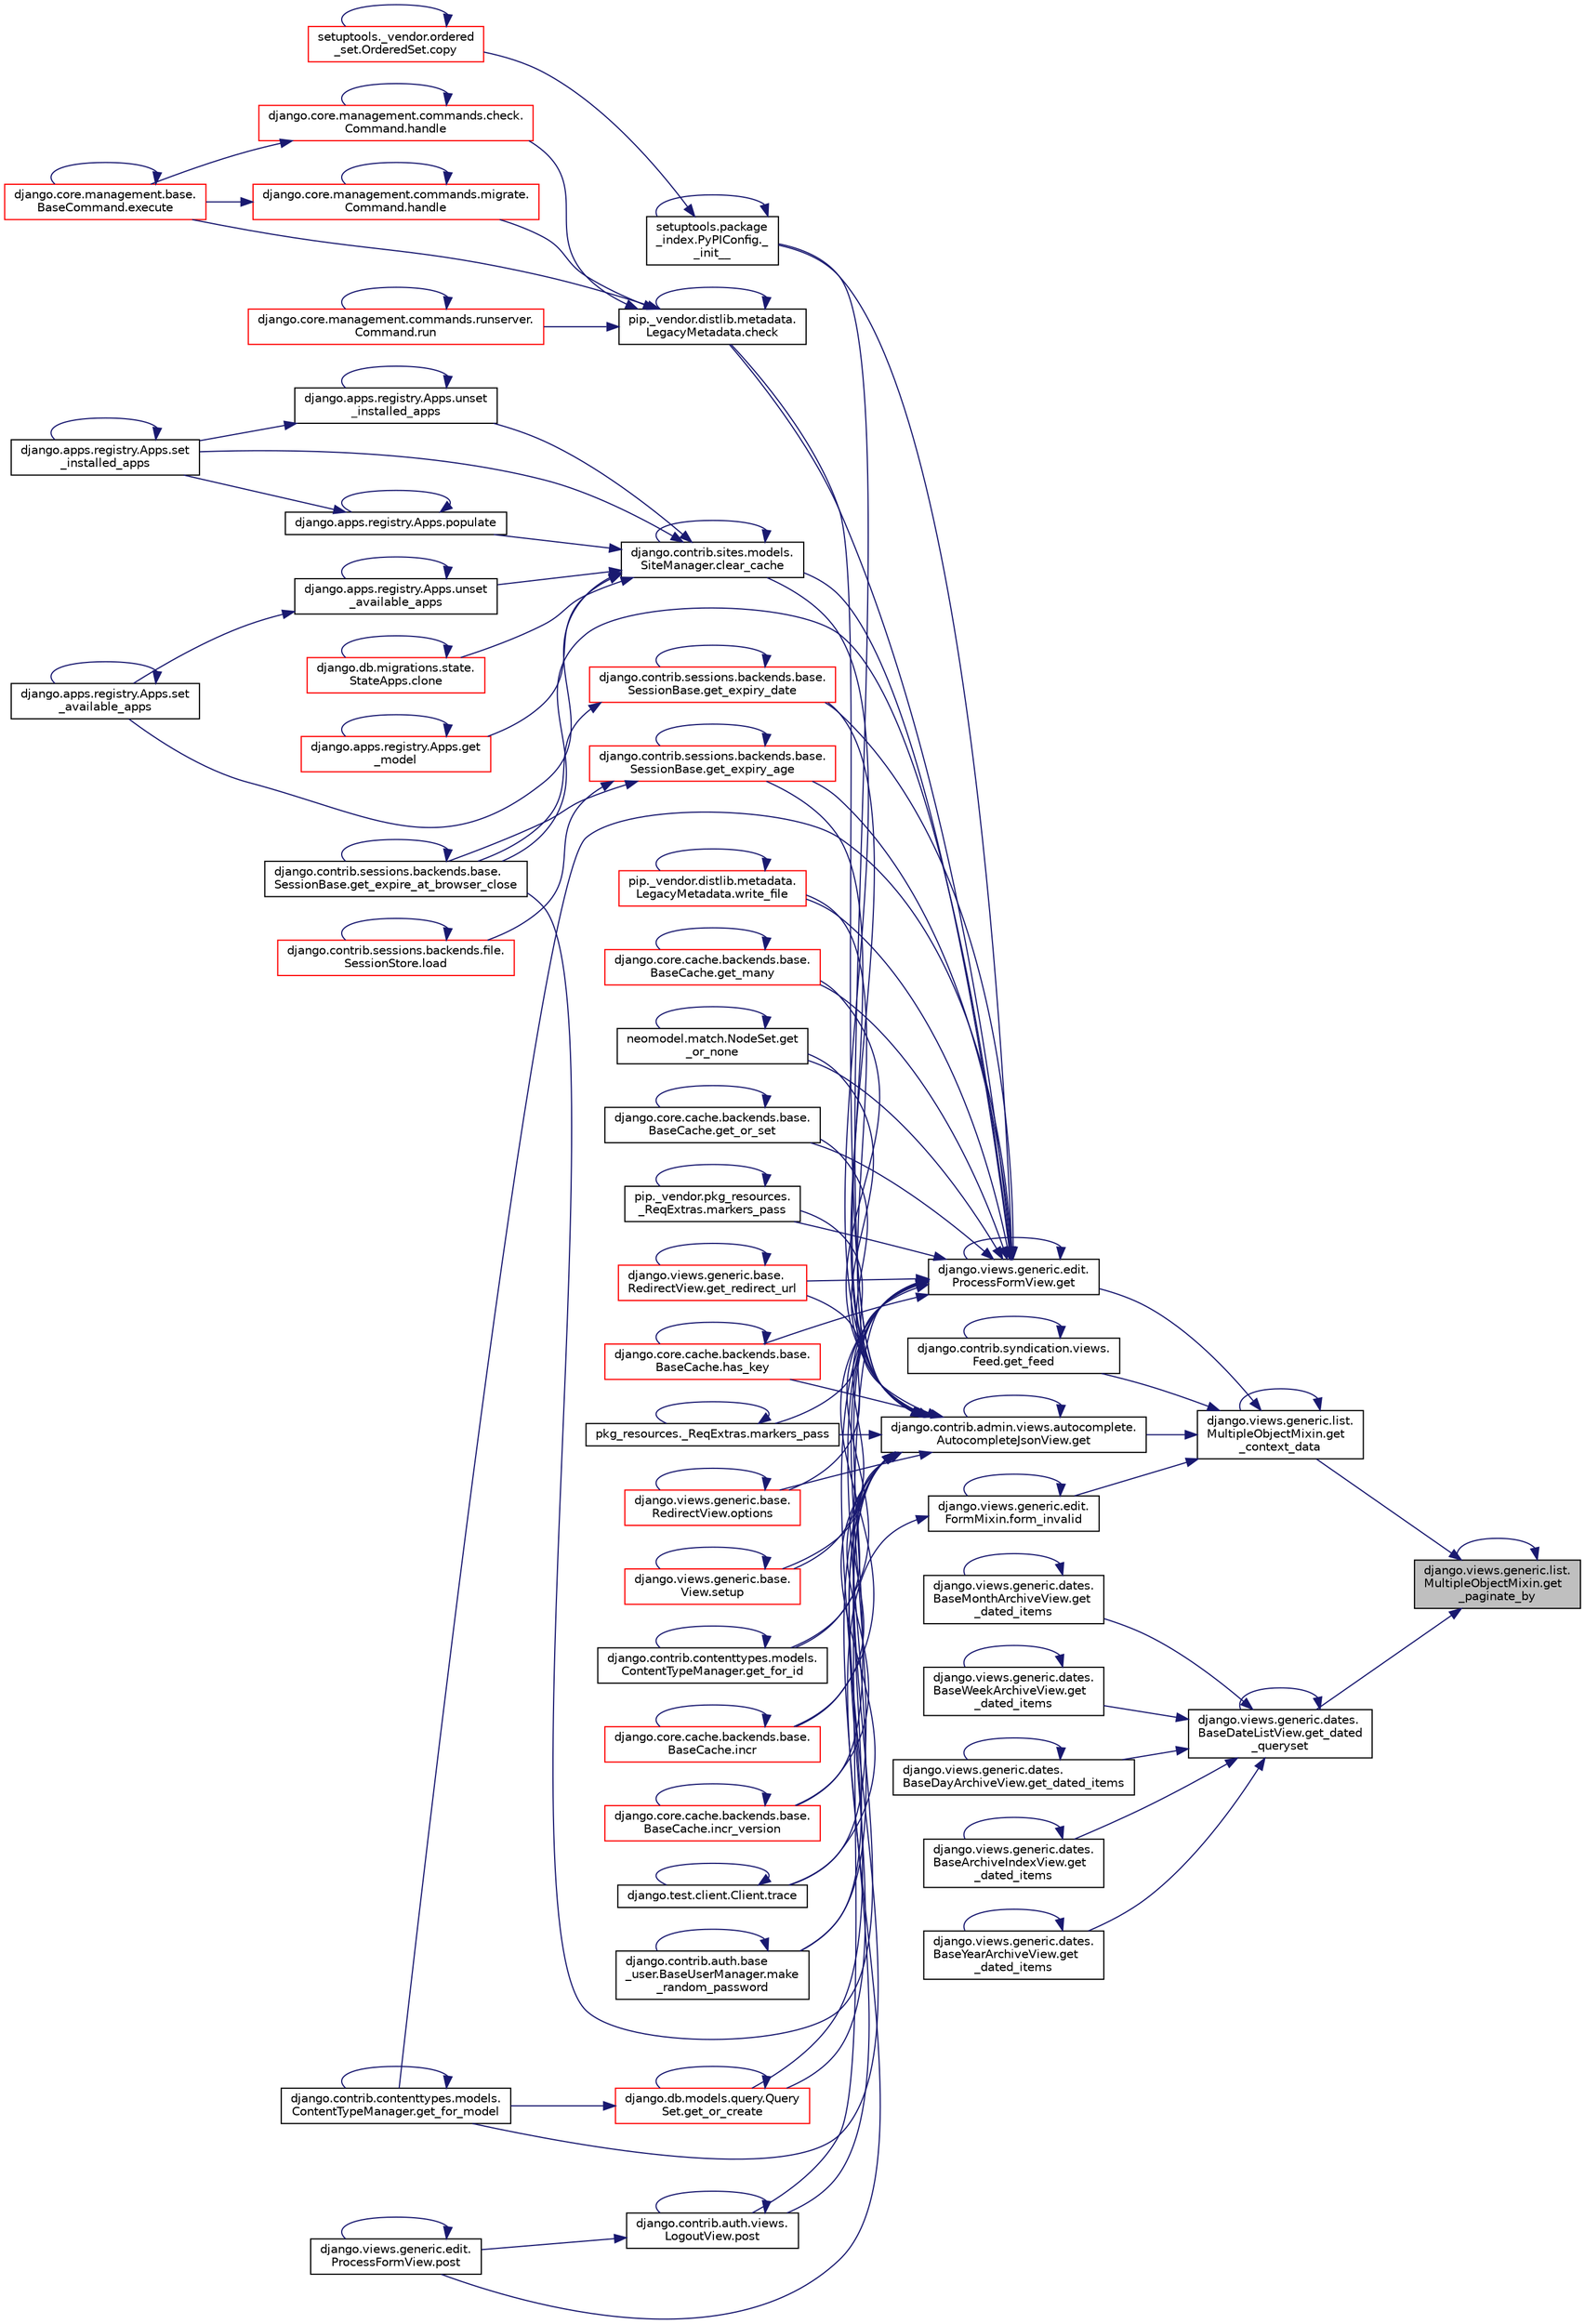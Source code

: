digraph "django.views.generic.list.MultipleObjectMixin.get_paginate_by"
{
 // LATEX_PDF_SIZE
  edge [fontname="Helvetica",fontsize="10",labelfontname="Helvetica",labelfontsize="10"];
  node [fontname="Helvetica",fontsize="10",shape=record];
  rankdir="RL";
  Node1 [label="django.views.generic.list.\lMultipleObjectMixin.get\l_paginate_by",height=0.2,width=0.4,color="black", fillcolor="grey75", style="filled", fontcolor="black",tooltip=" "];
  Node1 -> Node2 [dir="back",color="midnightblue",fontsize="10",style="solid",fontname="Helvetica"];
  Node2 [label="django.views.generic.list.\lMultipleObjectMixin.get\l_context_data",height=0.2,width=0.4,color="black", fillcolor="white", style="filled",URL="$dc/db8/classdjango_1_1views_1_1generic_1_1list_1_1_multiple_object_mixin.html#a389901a82eab25cb00cfaff36388c6f9",tooltip=" "];
  Node2 -> Node3 [dir="back",color="midnightblue",fontsize="10",style="solid",fontname="Helvetica"];
  Node3 [label="django.views.generic.edit.\lFormMixin.form_invalid",height=0.2,width=0.4,color="black", fillcolor="white", style="filled",URL="$df/d6a/classdjango_1_1views_1_1generic_1_1edit_1_1_form_mixin.html#acc21425d2ffe525372b89a2ed6897e06",tooltip=" "];
  Node3 -> Node3 [dir="back",color="midnightblue",fontsize="10",style="solid",fontname="Helvetica"];
  Node3 -> Node4 [dir="back",color="midnightblue",fontsize="10",style="solid",fontname="Helvetica"];
  Node4 [label="django.views.generic.edit.\lProcessFormView.post",height=0.2,width=0.4,color="black", fillcolor="white", style="filled",URL="$d1/d13/classdjango_1_1views_1_1generic_1_1edit_1_1_process_form_view.html#ab816695bc1e6677bc07ce473851547bb",tooltip=" "];
  Node4 -> Node4 [dir="back",color="midnightblue",fontsize="10",style="solid",fontname="Helvetica"];
  Node2 -> Node5 [dir="back",color="midnightblue",fontsize="10",style="solid",fontname="Helvetica"];
  Node5 [label="django.contrib.admin.views.autocomplete.\lAutocompleteJsonView.get",height=0.2,width=0.4,color="black", fillcolor="white", style="filled",URL="$d5/d24/classdjango_1_1contrib_1_1admin_1_1views_1_1autocomplete_1_1_autocomplete_json_view.html#a332059b5057dd0960d3198ebece79667",tooltip=" "];
  Node5 -> Node6 [dir="back",color="midnightblue",fontsize="10",style="solid",fontname="Helvetica"];
  Node6 [label="setuptools.package\l_index.PyPIConfig._\l_init__",height=0.2,width=0.4,color="black", fillcolor="white", style="filled",URL="$d3/d47/classsetuptools_1_1package__index_1_1_py_p_i_config.html#a32593240a32dc851f55b82f1abebbc86",tooltip=" "];
  Node6 -> Node6 [dir="back",color="midnightblue",fontsize="10",style="solid",fontname="Helvetica"];
  Node6 -> Node7 [dir="back",color="midnightblue",fontsize="10",style="solid",fontname="Helvetica"];
  Node7 [label="setuptools._vendor.ordered\l_set.OrderedSet.copy",height=0.2,width=0.4,color="red", fillcolor="white", style="filled",URL="$d0/d40/classsetuptools_1_1__vendor_1_1ordered__set_1_1_ordered_set.html#a84224c403039b9dac5d2794d85073053",tooltip=" "];
  Node7 -> Node7 [dir="back",color="midnightblue",fontsize="10",style="solid",fontname="Helvetica"];
  Node5 -> Node241 [dir="back",color="midnightblue",fontsize="10",style="solid",fontname="Helvetica"];
  Node241 [label="pip._vendor.distlib.metadata.\lLegacyMetadata.check",height=0.2,width=0.4,color="black", fillcolor="white", style="filled",URL="$d3/dc5/classpip_1_1__vendor_1_1distlib_1_1metadata_1_1_legacy_metadata.html#a28132a5947764193c9e166d3fe8281c9",tooltip=" "];
  Node241 -> Node241 [dir="back",color="midnightblue",fontsize="10",style="solid",fontname="Helvetica"];
  Node241 -> Node34 [dir="back",color="midnightblue",fontsize="10",style="solid",fontname="Helvetica"];
  Node34 [label="django.core.management.base.\lBaseCommand.execute",height=0.2,width=0.4,color="red", fillcolor="white", style="filled",URL="$db/da3/classdjango_1_1core_1_1management_1_1base_1_1_base_command.html#a900029c213c1456bbd6f8e5b8ead2201",tooltip=" "];
  Node34 -> Node34 [dir="back",color="midnightblue",fontsize="10",style="solid",fontname="Helvetica"];
  Node241 -> Node242 [dir="back",color="midnightblue",fontsize="10",style="solid",fontname="Helvetica"];
  Node242 [label="django.core.management.commands.check.\lCommand.handle",height=0.2,width=0.4,color="red", fillcolor="white", style="filled",URL="$d0/d9d/classdjango_1_1core_1_1management_1_1commands_1_1check_1_1_command.html#a8121c351a8dacf92a6b7f022fb026263",tooltip=" "];
  Node242 -> Node34 [dir="back",color="midnightblue",fontsize="10",style="solid",fontname="Helvetica"];
  Node242 -> Node242 [dir="back",color="midnightblue",fontsize="10",style="solid",fontname="Helvetica"];
  Node241 -> Node243 [dir="back",color="midnightblue",fontsize="10",style="solid",fontname="Helvetica"];
  Node243 [label="django.core.management.commands.migrate.\lCommand.handle",height=0.2,width=0.4,color="red", fillcolor="white", style="filled",URL="$d2/d48/classdjango_1_1core_1_1management_1_1commands_1_1migrate_1_1_command.html#a0a514c50c496fa64329ee697cc56a11a",tooltip=" "];
  Node243 -> Node34 [dir="back",color="midnightblue",fontsize="10",style="solid",fontname="Helvetica"];
  Node243 -> Node243 [dir="back",color="midnightblue",fontsize="10",style="solid",fontname="Helvetica"];
  Node241 -> Node244 [dir="back",color="midnightblue",fontsize="10",style="solid",fontname="Helvetica"];
  Node244 [label="django.core.management.commands.runserver.\lCommand.run",height=0.2,width=0.4,color="red", fillcolor="white", style="filled",URL="$d7/de0/classdjango_1_1core_1_1management_1_1commands_1_1runserver_1_1_command.html#ab43840ec0576714b83052b45f07663d2",tooltip=" "];
  Node244 -> Node244 [dir="back",color="midnightblue",fontsize="10",style="solid",fontname="Helvetica"];
  Node5 -> Node245 [dir="back",color="midnightblue",fontsize="10",style="solid",fontname="Helvetica"];
  Node245 [label="django.contrib.sites.models.\lSiteManager.clear_cache",height=0.2,width=0.4,color="black", fillcolor="white", style="filled",URL="$d9/d9e/classdjango_1_1contrib_1_1sites_1_1models_1_1_site_manager.html#add1b963e98668e941563915da7a3c99f",tooltip=" "];
  Node245 -> Node245 [dir="back",color="midnightblue",fontsize="10",style="solid",fontname="Helvetica"];
  Node245 -> Node246 [dir="back",color="midnightblue",fontsize="10",style="solid",fontname="Helvetica"];
  Node246 [label="django.db.migrations.state.\lStateApps.clone",height=0.2,width=0.4,color="red", fillcolor="white", style="filled",URL="$d3/d9a/classdjango_1_1db_1_1migrations_1_1state_1_1_state_apps.html#a821944752bc7080daff8c38bb20e3943",tooltip=" "];
  Node246 -> Node246 [dir="back",color="midnightblue",fontsize="10",style="solid",fontname="Helvetica"];
  Node245 -> Node311 [dir="back",color="midnightblue",fontsize="10",style="solid",fontname="Helvetica"];
  Node311 [label="django.apps.registry.Apps.get\l_model",height=0.2,width=0.4,color="red", fillcolor="white", style="filled",URL="$d8/d34/classdjango_1_1apps_1_1registry_1_1_apps.html#a1722738559e3037cf8a08593373b8722",tooltip=" "];
  Node311 -> Node311 [dir="back",color="midnightblue",fontsize="10",style="solid",fontname="Helvetica"];
  Node245 -> Node315 [dir="back",color="midnightblue",fontsize="10",style="solid",fontname="Helvetica"];
  Node315 [label="django.apps.registry.Apps.populate",height=0.2,width=0.4,color="black", fillcolor="white", style="filled",URL="$d8/d34/classdjango_1_1apps_1_1registry_1_1_apps.html#a32d20690174973f17f6f90411fdc66f7",tooltip=" "];
  Node315 -> Node315 [dir="back",color="midnightblue",fontsize="10",style="solid",fontname="Helvetica"];
  Node315 -> Node316 [dir="back",color="midnightblue",fontsize="10",style="solid",fontname="Helvetica"];
  Node316 [label="django.apps.registry.Apps.set\l_installed_apps",height=0.2,width=0.4,color="black", fillcolor="white", style="filled",URL="$d8/d34/classdjango_1_1apps_1_1registry_1_1_apps.html#a8ae4c1eb0ea6e28b02d81c56248d3fd5",tooltip=" "];
  Node316 -> Node316 [dir="back",color="midnightblue",fontsize="10",style="solid",fontname="Helvetica"];
  Node245 -> Node317 [dir="back",color="midnightblue",fontsize="10",style="solid",fontname="Helvetica"];
  Node317 [label="django.apps.registry.Apps.set\l_available_apps",height=0.2,width=0.4,color="black", fillcolor="white", style="filled",URL="$d8/d34/classdjango_1_1apps_1_1registry_1_1_apps.html#a247cf36e424a835d2d1c211077090220",tooltip=" "];
  Node317 -> Node317 [dir="back",color="midnightblue",fontsize="10",style="solid",fontname="Helvetica"];
  Node245 -> Node316 [dir="back",color="midnightblue",fontsize="10",style="solid",fontname="Helvetica"];
  Node245 -> Node318 [dir="back",color="midnightblue",fontsize="10",style="solid",fontname="Helvetica"];
  Node318 [label="django.apps.registry.Apps.unset\l_available_apps",height=0.2,width=0.4,color="black", fillcolor="white", style="filled",URL="$d8/d34/classdjango_1_1apps_1_1registry_1_1_apps.html#a7c128e2c2e7d2424daea3add910d8113",tooltip=" "];
  Node318 -> Node317 [dir="back",color="midnightblue",fontsize="10",style="solid",fontname="Helvetica"];
  Node318 -> Node318 [dir="back",color="midnightblue",fontsize="10",style="solid",fontname="Helvetica"];
  Node245 -> Node319 [dir="back",color="midnightblue",fontsize="10",style="solid",fontname="Helvetica"];
  Node319 [label="django.apps.registry.Apps.unset\l_installed_apps",height=0.2,width=0.4,color="black", fillcolor="white", style="filled",URL="$d8/d34/classdjango_1_1apps_1_1registry_1_1_apps.html#af7409dd22d1f192cb2d743622ef08ff7",tooltip=" "];
  Node319 -> Node316 [dir="back",color="midnightblue",fontsize="10",style="solid",fontname="Helvetica"];
  Node319 -> Node319 [dir="back",color="midnightblue",fontsize="10",style="solid",fontname="Helvetica"];
  Node5 -> Node5 [dir="back",color="midnightblue",fontsize="10",style="solid",fontname="Helvetica"];
  Node5 -> Node320 [dir="back",color="midnightblue",fontsize="10",style="solid",fontname="Helvetica"];
  Node320 [label="django.contrib.sessions.backends.base.\lSessionBase.get_expire_at_browser_close",height=0.2,width=0.4,color="black", fillcolor="white", style="filled",URL="$d1/d6e/classdjango_1_1contrib_1_1sessions_1_1backends_1_1base_1_1_session_base.html#a53cce514e32abb9c710682373753d834",tooltip=" "];
  Node320 -> Node320 [dir="back",color="midnightblue",fontsize="10",style="solid",fontname="Helvetica"];
  Node5 -> Node321 [dir="back",color="midnightblue",fontsize="10",style="solid",fontname="Helvetica"];
  Node321 [label="django.contrib.sessions.backends.base.\lSessionBase.get_expiry_age",height=0.2,width=0.4,color="red", fillcolor="white", style="filled",URL="$d1/d6e/classdjango_1_1contrib_1_1sessions_1_1backends_1_1base_1_1_session_base.html#a95ec4d724ae34aa019240c8463d73f54",tooltip=" "];
  Node321 -> Node320 [dir="back",color="midnightblue",fontsize="10",style="solid",fontname="Helvetica"];
  Node321 -> Node321 [dir="back",color="midnightblue",fontsize="10",style="solid",fontname="Helvetica"];
  Node321 -> Node200 [dir="back",color="midnightblue",fontsize="10",style="solid",fontname="Helvetica"];
  Node200 [label="django.contrib.sessions.backends.file.\lSessionStore.load",height=0.2,width=0.4,color="red", fillcolor="white", style="filled",URL="$dc/dba/classdjango_1_1contrib_1_1sessions_1_1backends_1_1file_1_1_session_store.html#ae9d0410b8f413875b25556b8dc5b1ed1",tooltip=" "];
  Node200 -> Node200 [dir="back",color="midnightblue",fontsize="10",style="solid",fontname="Helvetica"];
  Node5 -> Node322 [dir="back",color="midnightblue",fontsize="10",style="solid",fontname="Helvetica"];
  Node322 [label="django.contrib.sessions.backends.base.\lSessionBase.get_expiry_date",height=0.2,width=0.4,color="red", fillcolor="white", style="filled",URL="$d1/d6e/classdjango_1_1contrib_1_1sessions_1_1backends_1_1base_1_1_session_base.html#ad8a87e303d015be27940f941d02ab850",tooltip=" "];
  Node322 -> Node320 [dir="back",color="midnightblue",fontsize="10",style="solid",fontname="Helvetica"];
  Node322 -> Node322 [dir="back",color="midnightblue",fontsize="10",style="solid",fontname="Helvetica"];
  Node5 -> Node324 [dir="back",color="midnightblue",fontsize="10",style="solid",fontname="Helvetica"];
  Node324 [label="django.contrib.contenttypes.models.\lContentTypeManager.get_for_id",height=0.2,width=0.4,color="black", fillcolor="white", style="filled",URL="$d0/dbc/classdjango_1_1contrib_1_1contenttypes_1_1models_1_1_content_type_manager.html#a77e45a678787e583675e13f9a4d05b31",tooltip=" "];
  Node324 -> Node324 [dir="back",color="midnightblue",fontsize="10",style="solid",fontname="Helvetica"];
  Node5 -> Node198 [dir="back",color="midnightblue",fontsize="10",style="solid",fontname="Helvetica"];
  Node198 [label="django.contrib.contenttypes.models.\lContentTypeManager.get_for_model",height=0.2,width=0.4,color="black", fillcolor="white", style="filled",URL="$d0/dbc/classdjango_1_1contrib_1_1contenttypes_1_1models_1_1_content_type_manager.html#a31597c87e55555c8ea39c68d3507ab88",tooltip=" "];
  Node198 -> Node198 [dir="back",color="midnightblue",fontsize="10",style="solid",fontname="Helvetica"];
  Node5 -> Node325 [dir="back",color="midnightblue",fontsize="10",style="solid",fontname="Helvetica"];
  Node325 [label="django.core.cache.backends.base.\lBaseCache.get_many",height=0.2,width=0.4,color="red", fillcolor="white", style="filled",URL="$d0/d87/classdjango_1_1core_1_1cache_1_1backends_1_1base_1_1_base_cache.html#a0e332cc4d03beebd8cacc10376423a72",tooltip=" "];
  Node325 -> Node325 [dir="back",color="midnightblue",fontsize="10",style="solid",fontname="Helvetica"];
  Node5 -> Node197 [dir="back",color="midnightblue",fontsize="10",style="solid",fontname="Helvetica"];
  Node197 [label="django.db.models.query.Query\lSet.get_or_create",height=0.2,width=0.4,color="red", fillcolor="white", style="filled",URL="$dd/d94/classdjango_1_1db_1_1models_1_1query_1_1_query_set.html#a23c2bb1d92b9ee67ce72ac2bb34cfef2",tooltip=" "];
  Node197 -> Node198 [dir="back",color="midnightblue",fontsize="10",style="solid",fontname="Helvetica"];
  Node197 -> Node197 [dir="back",color="midnightblue",fontsize="10",style="solid",fontname="Helvetica"];
  Node5 -> Node327 [dir="back",color="midnightblue",fontsize="10",style="solid",fontname="Helvetica"];
  Node327 [label="neomodel.match.NodeSet.get\l_or_none",height=0.2,width=0.4,color="black", fillcolor="white", style="filled",URL="$d8/de5/classneomodel_1_1match_1_1_node_set.html#acdc7f93ca0afcae84edb855e302b1091",tooltip=" "];
  Node327 -> Node327 [dir="back",color="midnightblue",fontsize="10",style="solid",fontname="Helvetica"];
  Node5 -> Node77 [dir="back",color="midnightblue",fontsize="10",style="solid",fontname="Helvetica"];
  Node77 [label="django.core.cache.backends.base.\lBaseCache.get_or_set",height=0.2,width=0.4,color="black", fillcolor="white", style="filled",URL="$d0/d87/classdjango_1_1core_1_1cache_1_1backends_1_1base_1_1_base_cache.html#ab8fb6d32aa82d027f181414df0f562b3",tooltip=" "];
  Node77 -> Node77 [dir="back",color="midnightblue",fontsize="10",style="solid",fontname="Helvetica"];
  Node5 -> Node328 [dir="back",color="midnightblue",fontsize="10",style="solid",fontname="Helvetica"];
  Node328 [label="django.views.generic.base.\lRedirectView.get_redirect_url",height=0.2,width=0.4,color="red", fillcolor="white", style="filled",URL="$dd/dec/classdjango_1_1views_1_1generic_1_1base_1_1_redirect_view.html#a85ffe8d60d5ef6e330995fdaf6330929",tooltip=" "];
  Node328 -> Node328 [dir="back",color="midnightblue",fontsize="10",style="solid",fontname="Helvetica"];
  Node5 -> Node331 [dir="back",color="midnightblue",fontsize="10",style="solid",fontname="Helvetica"];
  Node331 [label="django.core.cache.backends.base.\lBaseCache.has_key",height=0.2,width=0.4,color="red", fillcolor="white", style="filled",URL="$d0/d87/classdjango_1_1core_1_1cache_1_1backends_1_1base_1_1_base_cache.html#a2b96ade0a2a3859f2cbadc0cb6fd1aeb",tooltip=" "];
  Node331 -> Node331 [dir="back",color="midnightblue",fontsize="10",style="solid",fontname="Helvetica"];
  Node5 -> Node332 [dir="back",color="midnightblue",fontsize="10",style="solid",fontname="Helvetica"];
  Node332 [label="django.core.cache.backends.base.\lBaseCache.incr",height=0.2,width=0.4,color="red", fillcolor="white", style="filled",URL="$d0/d87/classdjango_1_1core_1_1cache_1_1backends_1_1base_1_1_base_cache.html#a4d4a4265fe3c3556c3531ed902380595",tooltip=" "];
  Node332 -> Node332 [dir="back",color="midnightblue",fontsize="10",style="solid",fontname="Helvetica"];
  Node5 -> Node225 [dir="back",color="midnightblue",fontsize="10",style="solid",fontname="Helvetica"];
  Node225 [label="django.core.cache.backends.base.\lBaseCache.incr_version",height=0.2,width=0.4,color="red", fillcolor="white", style="filled",URL="$d0/d87/classdjango_1_1core_1_1cache_1_1backends_1_1base_1_1_base_cache.html#a7a826f8907f55918ab540fa8026aa927",tooltip=" "];
  Node225 -> Node225 [dir="back",color="midnightblue",fontsize="10",style="solid",fontname="Helvetica"];
  Node5 -> Node334 [dir="back",color="midnightblue",fontsize="10",style="solid",fontname="Helvetica"];
  Node334 [label="django.contrib.auth.base\l_user.BaseUserManager.make\l_random_password",height=0.2,width=0.4,color="black", fillcolor="white", style="filled",URL="$df/d26/classdjango_1_1contrib_1_1auth_1_1base__user_1_1_base_user_manager.html#afc9a6db1973fae4566941386188c02a0",tooltip=" "];
  Node334 -> Node334 [dir="back",color="midnightblue",fontsize="10",style="solid",fontname="Helvetica"];
  Node5 -> Node335 [dir="back",color="midnightblue",fontsize="10",style="solid",fontname="Helvetica"];
  Node335 [label="pip._vendor.pkg_resources.\l_ReqExtras.markers_pass",height=0.2,width=0.4,color="black", fillcolor="white", style="filled",URL="$d9/dd5/classpip_1_1__vendor_1_1pkg__resources_1_1___req_extras.html#a1b0256ec9bc9da2aac912b35898fda5f",tooltip=" "];
  Node335 -> Node335 [dir="back",color="midnightblue",fontsize="10",style="solid",fontname="Helvetica"];
  Node5 -> Node336 [dir="back",color="midnightblue",fontsize="10",style="solid",fontname="Helvetica"];
  Node336 [label="pkg_resources._ReqExtras.markers_pass",height=0.2,width=0.4,color="black", fillcolor="white", style="filled",URL="$d9/d9f/classpkg__resources_1_1___req_extras.html#a435242531f1af2132de48679c5edf3c7",tooltip=" "];
  Node336 -> Node336 [dir="back",color="midnightblue",fontsize="10",style="solid",fontname="Helvetica"];
  Node5 -> Node337 [dir="back",color="midnightblue",fontsize="10",style="solid",fontname="Helvetica"];
  Node337 [label="django.views.generic.base.\lRedirectView.options",height=0.2,width=0.4,color="red", fillcolor="white", style="filled",URL="$dd/dec/classdjango_1_1views_1_1generic_1_1base_1_1_redirect_view.html#a3d98c40d0ae00664fd5789503f4554a3",tooltip=" "];
  Node337 -> Node337 [dir="back",color="midnightblue",fontsize="10",style="solid",fontname="Helvetica"];
  Node5 -> Node356 [dir="back",color="midnightblue",fontsize="10",style="solid",fontname="Helvetica"];
  Node356 [label="django.contrib.auth.views.\lLogoutView.post",height=0.2,width=0.4,color="black", fillcolor="white", style="filled",URL="$d5/d9b/classdjango_1_1contrib_1_1auth_1_1views_1_1_logout_view.html#a9da96b3ccbed8b74a4e94d958029ac35",tooltip=" "];
  Node356 -> Node356 [dir="back",color="midnightblue",fontsize="10",style="solid",fontname="Helvetica"];
  Node356 -> Node4 [dir="back",color="midnightblue",fontsize="10",style="solid",fontname="Helvetica"];
  Node5 -> Node357 [dir="back",color="midnightblue",fontsize="10",style="solid",fontname="Helvetica"];
  Node357 [label="django.views.generic.base.\lView.setup",height=0.2,width=0.4,color="red", fillcolor="white", style="filled",URL="$d0/ddc/classdjango_1_1views_1_1generic_1_1base_1_1_view.html#ade0979d381c13961351443c4dbc40975",tooltip=" "];
  Node357 -> Node357 [dir="back",color="midnightblue",fontsize="10",style="solid",fontname="Helvetica"];
  Node5 -> Node358 [dir="back",color="midnightblue",fontsize="10",style="solid",fontname="Helvetica"];
  Node358 [label="django.test.client.Client.trace",height=0.2,width=0.4,color="black", fillcolor="white", style="filled",URL="$d2/d2e/classdjango_1_1test_1_1client_1_1_client.html#a29d49ac4b15a62fcca77fa29cc7bf1ac",tooltip=" "];
  Node358 -> Node358 [dir="back",color="midnightblue",fontsize="10",style="solid",fontname="Helvetica"];
  Node5 -> Node359 [dir="back",color="midnightblue",fontsize="10",style="solid",fontname="Helvetica"];
  Node359 [label="pip._vendor.distlib.metadata.\lLegacyMetadata.write_file",height=0.2,width=0.4,color="red", fillcolor="white", style="filled",URL="$d3/dc5/classpip_1_1__vendor_1_1distlib_1_1metadata_1_1_legacy_metadata.html#aa033975ed8087aaf281be90f828a4faa",tooltip=" "];
  Node359 -> Node359 [dir="back",color="midnightblue",fontsize="10",style="solid",fontname="Helvetica"];
  Node2 -> Node330 [dir="back",color="midnightblue",fontsize="10",style="solid",fontname="Helvetica"];
  Node330 [label="django.views.generic.edit.\lProcessFormView.get",height=0.2,width=0.4,color="black", fillcolor="white", style="filled",URL="$d1/d13/classdjango_1_1views_1_1generic_1_1edit_1_1_process_form_view.html#a3cff746bd92bd40ab8f147109b99f458",tooltip=" "];
  Node330 -> Node6 [dir="back",color="midnightblue",fontsize="10",style="solid",fontname="Helvetica"];
  Node330 -> Node241 [dir="back",color="midnightblue",fontsize="10",style="solid",fontname="Helvetica"];
  Node330 -> Node245 [dir="back",color="midnightblue",fontsize="10",style="solid",fontname="Helvetica"];
  Node330 -> Node330 [dir="back",color="midnightblue",fontsize="10",style="solid",fontname="Helvetica"];
  Node330 -> Node320 [dir="back",color="midnightblue",fontsize="10",style="solid",fontname="Helvetica"];
  Node330 -> Node321 [dir="back",color="midnightblue",fontsize="10",style="solid",fontname="Helvetica"];
  Node330 -> Node322 [dir="back",color="midnightblue",fontsize="10",style="solid",fontname="Helvetica"];
  Node330 -> Node324 [dir="back",color="midnightblue",fontsize="10",style="solid",fontname="Helvetica"];
  Node330 -> Node198 [dir="back",color="midnightblue",fontsize="10",style="solid",fontname="Helvetica"];
  Node330 -> Node325 [dir="back",color="midnightblue",fontsize="10",style="solid",fontname="Helvetica"];
  Node330 -> Node197 [dir="back",color="midnightblue",fontsize="10",style="solid",fontname="Helvetica"];
  Node330 -> Node327 [dir="back",color="midnightblue",fontsize="10",style="solid",fontname="Helvetica"];
  Node330 -> Node77 [dir="back",color="midnightblue",fontsize="10",style="solid",fontname="Helvetica"];
  Node330 -> Node328 [dir="back",color="midnightblue",fontsize="10",style="solid",fontname="Helvetica"];
  Node330 -> Node331 [dir="back",color="midnightblue",fontsize="10",style="solid",fontname="Helvetica"];
  Node330 -> Node332 [dir="back",color="midnightblue",fontsize="10",style="solid",fontname="Helvetica"];
  Node330 -> Node225 [dir="back",color="midnightblue",fontsize="10",style="solid",fontname="Helvetica"];
  Node330 -> Node334 [dir="back",color="midnightblue",fontsize="10",style="solid",fontname="Helvetica"];
  Node330 -> Node335 [dir="back",color="midnightblue",fontsize="10",style="solid",fontname="Helvetica"];
  Node330 -> Node336 [dir="back",color="midnightblue",fontsize="10",style="solid",fontname="Helvetica"];
  Node330 -> Node337 [dir="back",color="midnightblue",fontsize="10",style="solid",fontname="Helvetica"];
  Node330 -> Node356 [dir="back",color="midnightblue",fontsize="10",style="solid",fontname="Helvetica"];
  Node330 -> Node357 [dir="back",color="midnightblue",fontsize="10",style="solid",fontname="Helvetica"];
  Node330 -> Node358 [dir="back",color="midnightblue",fontsize="10",style="solid",fontname="Helvetica"];
  Node330 -> Node359 [dir="back",color="midnightblue",fontsize="10",style="solid",fontname="Helvetica"];
  Node2 -> Node2 [dir="back",color="midnightblue",fontsize="10",style="solid",fontname="Helvetica"];
  Node2 -> Node364 [dir="back",color="midnightblue",fontsize="10",style="solid",fontname="Helvetica"];
  Node364 [label="django.contrib.syndication.views.\lFeed.get_feed",height=0.2,width=0.4,color="black", fillcolor="white", style="filled",URL="$df/de9/classdjango_1_1contrib_1_1syndication_1_1views_1_1_feed.html#a69852814d29b299fa9edd7a780c1cc12",tooltip=" "];
  Node364 -> Node364 [dir="back",color="midnightblue",fontsize="10",style="solid",fontname="Helvetica"];
  Node1 -> Node428 [dir="back",color="midnightblue",fontsize="10",style="solid",fontname="Helvetica"];
  Node428 [label="django.views.generic.dates.\lBaseDateListView.get_dated\l_queryset",height=0.2,width=0.4,color="black", fillcolor="white", style="filled",URL="$d7/d86/classdjango_1_1views_1_1generic_1_1dates_1_1_base_date_list_view.html#a11011211abf322ea977b859dd7d472cb",tooltip=" "];
  Node428 -> Node429 [dir="back",color="midnightblue",fontsize="10",style="solid",fontname="Helvetica"];
  Node429 [label="django.views.generic.dates.\lBaseArchiveIndexView.get\l_dated_items",height=0.2,width=0.4,color="black", fillcolor="white", style="filled",URL="$d9/d24/classdjango_1_1views_1_1generic_1_1dates_1_1_base_archive_index_view.html#adc077b96bd9dabdc84b3dcf787176920",tooltip=" "];
  Node429 -> Node429 [dir="back",color="midnightblue",fontsize="10",style="solid",fontname="Helvetica"];
  Node428 -> Node430 [dir="back",color="midnightblue",fontsize="10",style="solid",fontname="Helvetica"];
  Node430 [label="django.views.generic.dates.\lBaseYearArchiveView.get\l_dated_items",height=0.2,width=0.4,color="black", fillcolor="white", style="filled",URL="$d7/d9e/classdjango_1_1views_1_1generic_1_1dates_1_1_base_year_archive_view.html#a854c061ed0f25330a77a32809beb3063",tooltip=" "];
  Node430 -> Node430 [dir="back",color="midnightblue",fontsize="10",style="solid",fontname="Helvetica"];
  Node428 -> Node410 [dir="back",color="midnightblue",fontsize="10",style="solid",fontname="Helvetica"];
  Node410 [label="django.views.generic.dates.\lBaseMonthArchiveView.get\l_dated_items",height=0.2,width=0.4,color="black", fillcolor="white", style="filled",URL="$d7/da8/classdjango_1_1views_1_1generic_1_1dates_1_1_base_month_archive_view.html#a38271cc2f15dbe5f9a9e62448834c72c",tooltip=" "];
  Node410 -> Node410 [dir="back",color="midnightblue",fontsize="10",style="solid",fontname="Helvetica"];
  Node428 -> Node431 [dir="back",color="midnightblue",fontsize="10",style="solid",fontname="Helvetica"];
  Node431 [label="django.views.generic.dates.\lBaseWeekArchiveView.get\l_dated_items",height=0.2,width=0.4,color="black", fillcolor="white", style="filled",URL="$d5/dac/classdjango_1_1views_1_1generic_1_1dates_1_1_base_week_archive_view.html#aeee752c9270fad80424038e4c1777e66",tooltip=" "];
  Node431 -> Node431 [dir="back",color="midnightblue",fontsize="10",style="solid",fontname="Helvetica"];
  Node428 -> Node396 [dir="back",color="midnightblue",fontsize="10",style="solid",fontname="Helvetica"];
  Node396 [label="django.views.generic.dates.\lBaseDayArchiveView.get_dated_items",height=0.2,width=0.4,color="black", fillcolor="white", style="filled",URL="$de/de2/classdjango_1_1views_1_1generic_1_1dates_1_1_base_day_archive_view.html#a7fcb6d97397e195869cfd5a3ca5baa4e",tooltip=" "];
  Node396 -> Node396 [dir="back",color="midnightblue",fontsize="10",style="solid",fontname="Helvetica"];
  Node428 -> Node428 [dir="back",color="midnightblue",fontsize="10",style="solid",fontname="Helvetica"];
  Node1 -> Node1 [dir="back",color="midnightblue",fontsize="10",style="solid",fontname="Helvetica"];
}
